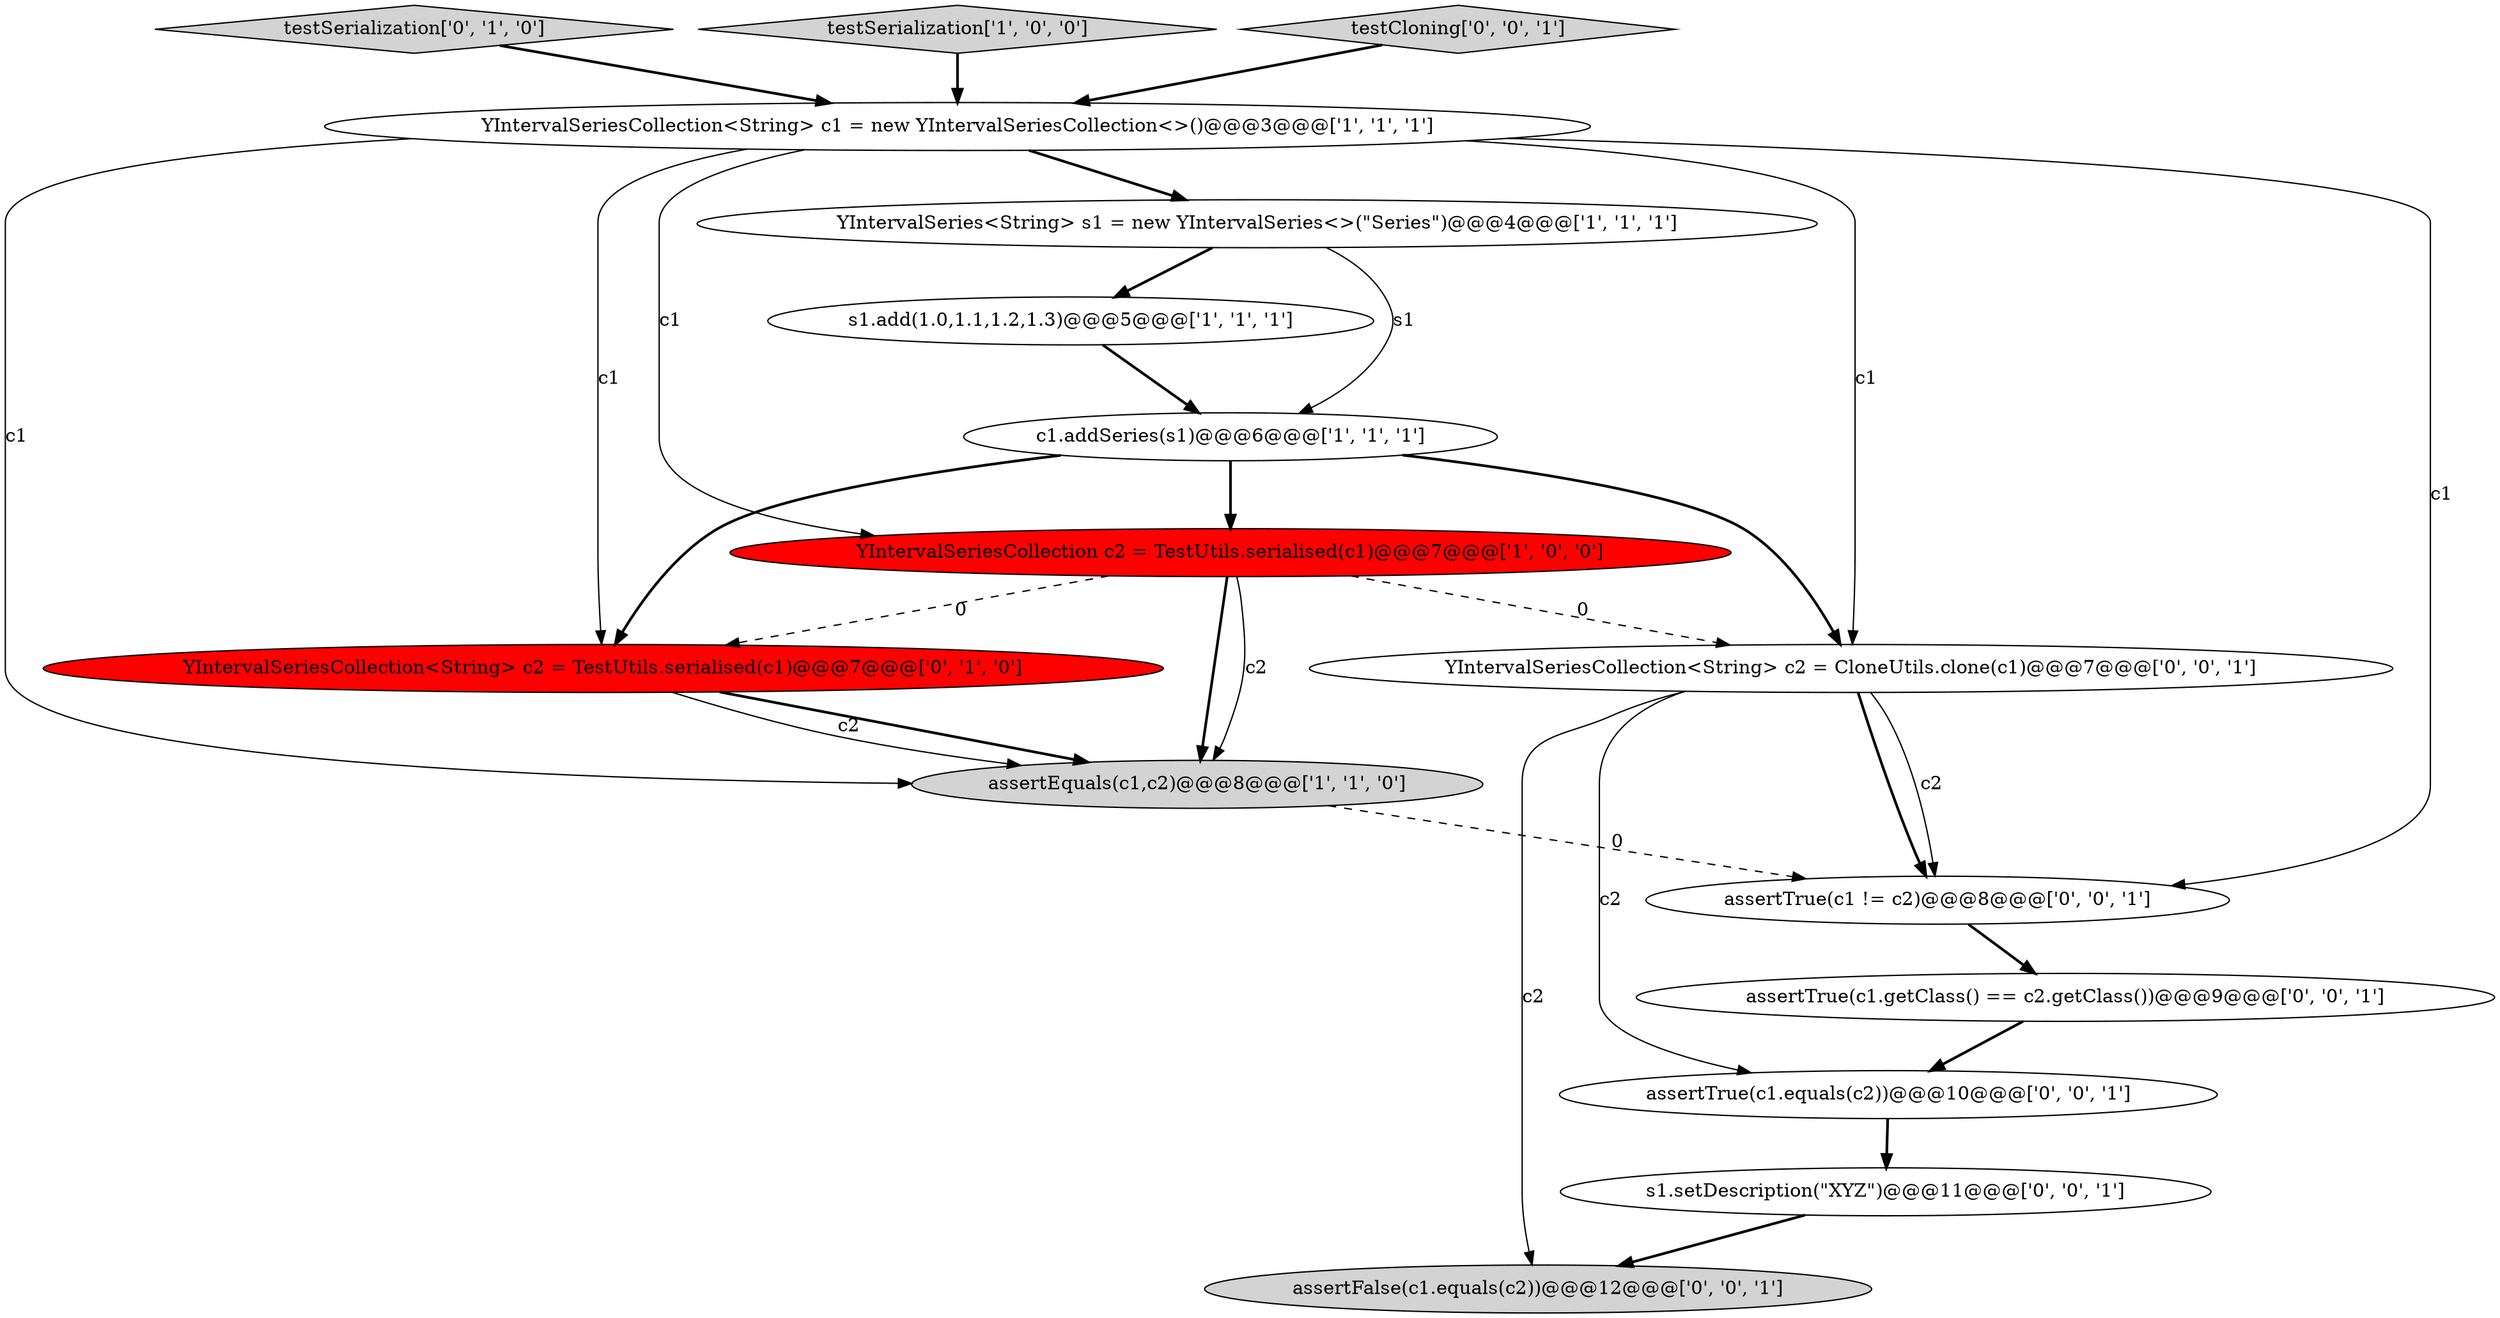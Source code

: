 digraph {
12 [style = filled, label = "YIntervalSeriesCollection<String> c2 = CloneUtils.clone(c1)@@@7@@@['0', '0', '1']", fillcolor = white, shape = ellipse image = "AAA0AAABBB3BBB"];
14 [style = filled, label = "assertFalse(c1.equals(c2))@@@12@@@['0', '0', '1']", fillcolor = lightgray, shape = ellipse image = "AAA0AAABBB3BBB"];
13 [style = filled, label = "s1.setDescription(\"XYZ\")@@@11@@@['0', '0', '1']", fillcolor = white, shape = ellipse image = "AAA0AAABBB3BBB"];
7 [style = filled, label = "testSerialization['0', '1', '0']", fillcolor = lightgray, shape = diamond image = "AAA0AAABBB2BBB"];
4 [style = filled, label = "YIntervalSeriesCollection c2 = TestUtils.serialised(c1)@@@7@@@['1', '0', '0']", fillcolor = red, shape = ellipse image = "AAA1AAABBB1BBB"];
3 [style = filled, label = "c1.addSeries(s1)@@@6@@@['1', '1', '1']", fillcolor = white, shape = ellipse image = "AAA0AAABBB1BBB"];
9 [style = filled, label = "assertTrue(c1.getClass() == c2.getClass())@@@9@@@['0', '0', '1']", fillcolor = white, shape = ellipse image = "AAA0AAABBB3BBB"];
11 [style = filled, label = "assertTrue(c1.equals(c2))@@@10@@@['0', '0', '1']", fillcolor = white, shape = ellipse image = "AAA0AAABBB3BBB"];
0 [style = filled, label = "testSerialization['1', '0', '0']", fillcolor = lightgray, shape = diamond image = "AAA0AAABBB1BBB"];
2 [style = filled, label = "s1.add(1.0,1.1,1.2,1.3)@@@5@@@['1', '1', '1']", fillcolor = white, shape = ellipse image = "AAA0AAABBB1BBB"];
10 [style = filled, label = "assertTrue(c1 != c2)@@@8@@@['0', '0', '1']", fillcolor = white, shape = ellipse image = "AAA0AAABBB3BBB"];
6 [style = filled, label = "assertEquals(c1,c2)@@@8@@@['1', '1', '0']", fillcolor = lightgray, shape = ellipse image = "AAA0AAABBB1BBB"];
8 [style = filled, label = "YIntervalSeriesCollection<String> c2 = TestUtils.serialised(c1)@@@7@@@['0', '1', '0']", fillcolor = red, shape = ellipse image = "AAA1AAABBB2BBB"];
1 [style = filled, label = "YIntervalSeriesCollection<String> c1 = new YIntervalSeriesCollection<>()@@@3@@@['1', '1', '1']", fillcolor = white, shape = ellipse image = "AAA0AAABBB1BBB"];
15 [style = filled, label = "testCloning['0', '0', '1']", fillcolor = lightgray, shape = diamond image = "AAA0AAABBB3BBB"];
5 [style = filled, label = "YIntervalSeries<String> s1 = new YIntervalSeries<>(\"Series\")@@@4@@@['1', '1', '1']", fillcolor = white, shape = ellipse image = "AAA0AAABBB1BBB"];
1->5 [style = bold, label=""];
12->14 [style = solid, label="c2"];
7->1 [style = bold, label=""];
1->8 [style = solid, label="c1"];
12->11 [style = solid, label="c2"];
9->11 [style = bold, label=""];
4->6 [style = bold, label=""];
2->3 [style = bold, label=""];
1->10 [style = solid, label="c1"];
5->3 [style = solid, label="s1"];
1->6 [style = solid, label="c1"];
8->6 [style = bold, label=""];
3->12 [style = bold, label=""];
3->4 [style = bold, label=""];
4->12 [style = dashed, label="0"];
6->10 [style = dashed, label="0"];
5->2 [style = bold, label=""];
12->10 [style = bold, label=""];
1->12 [style = solid, label="c1"];
0->1 [style = bold, label=""];
3->8 [style = bold, label=""];
11->13 [style = bold, label=""];
4->8 [style = dashed, label="0"];
8->6 [style = solid, label="c2"];
4->6 [style = solid, label="c2"];
1->4 [style = solid, label="c1"];
10->9 [style = bold, label=""];
13->14 [style = bold, label=""];
12->10 [style = solid, label="c2"];
15->1 [style = bold, label=""];
}
